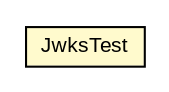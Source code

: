 #!/usr/local/bin/dot
#
# Class diagram 
# Generated by UMLGraph version R5_6-24-gf6e263 (http://www.umlgraph.org/)
#

digraph G {
	edge [fontname="arial",fontsize=10,labelfontname="arial",labelfontsize=10];
	node [fontname="arial",fontsize=10,shape=plaintext];
	nodesep=0.25;
	ranksep=0.5;
	// net.trajano.openidconnect.crypto.test.JwksTest
	c404 [label=<<table title="net.trajano.openidconnect.crypto.test.JwksTest" border="0" cellborder="1" cellspacing="0" cellpadding="2" port="p" bgcolor="lemonChiffon" href="./JwksTest.html">
		<tr><td><table border="0" cellspacing="0" cellpadding="1">
<tr><td align="center" balign="center"> JwksTest </td></tr>
		</table></td></tr>
		</table>>, URL="./JwksTest.html", fontname="arial", fontcolor="black", fontsize=10.0];
}

